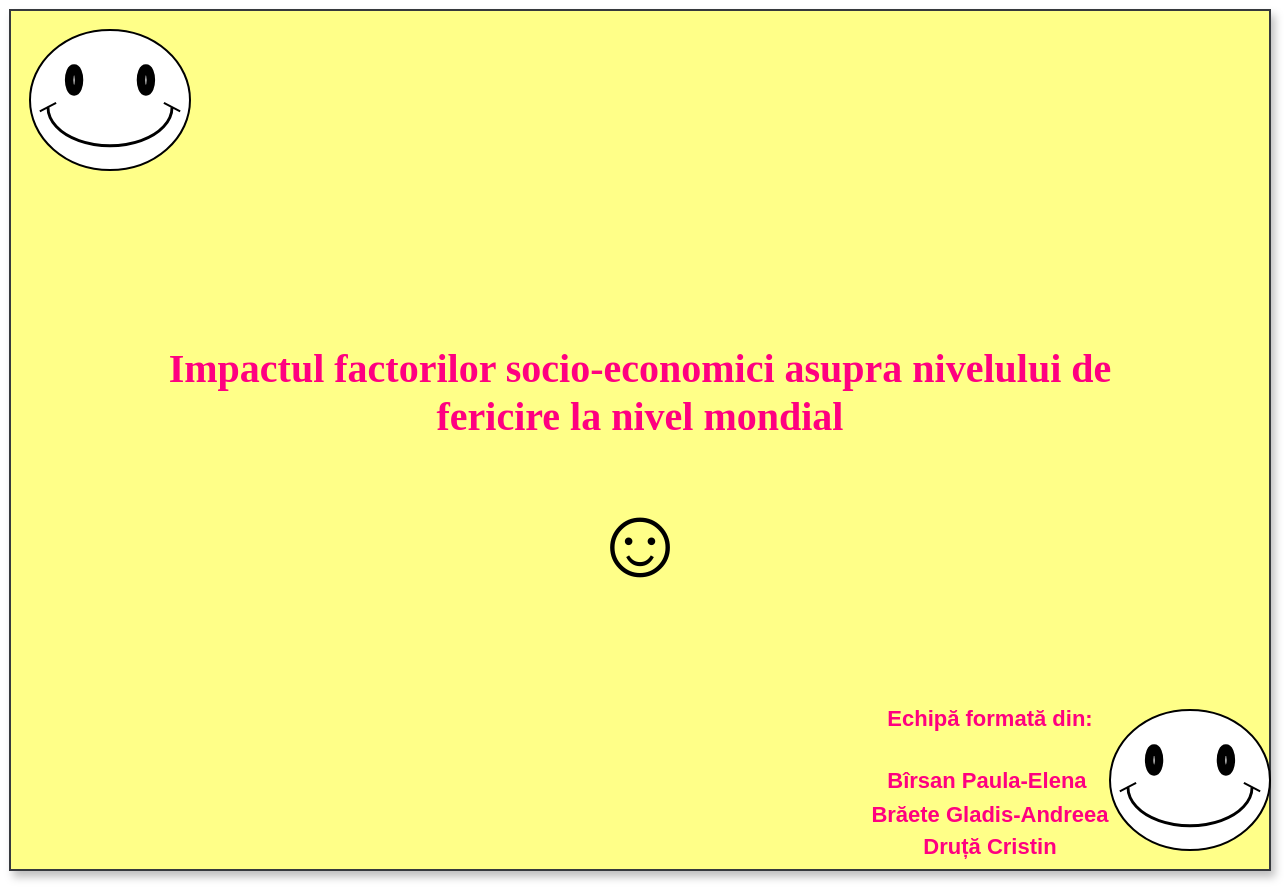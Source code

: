 <mxfile version="24.8.8">
  <diagram name="Page-1" id="Pv97HE3-5jCru6XMBd0A">
    <mxGraphModel dx="875" dy="464" grid="1" gridSize="10" guides="1" tooltips="1" connect="1" arrows="1" fold="1" page="1" pageScale="1" pageWidth="850" pageHeight="1100" math="0" shadow="0">
      <root>
        <mxCell id="0" />
        <mxCell id="1" parent="0" />
        <mxCell id="5dn2M41F9U7NWbhOmC-9-1" value="" style="rounded=0;whiteSpace=wrap;html=1;fillColor=#ffff88;strokeColor=#36393d;shadow=1;" parent="1" vertex="1">
          <mxGeometry x="130" y="100" width="630" height="430" as="geometry" />
        </mxCell>
        <mxCell id="PkmzNB2msEm_FVJANBXl-6" value="" style="verticalLabelPosition=bottom;verticalAlign=top;html=1;shape=mxgraph.basic.smiley" vertex="1" parent="1">
          <mxGeometry x="680" y="450" width="80" height="70" as="geometry" />
        </mxCell>
        <mxCell id="PkmzNB2msEm_FVJANBXl-1" value="&lt;h3&gt;&lt;font style=&quot;font-size: 11px;&quot; color=&quot;#ff0080&quot;&gt;Echipă formată din:&lt;/font&gt;&lt;/h3&gt;&lt;h3&gt;&lt;font style=&quot;font-size: 11px;&quot; color=&quot;#ff0080&quot;&gt;Bîrsan Paula-Elena&amp;nbsp;&lt;br&gt;Brăete Gladis-Andreea&lt;br&gt;Druță Cristin&lt;/font&gt;&lt;/h3&gt;" style="text;html=1;align=center;verticalAlign=middle;whiteSpace=wrap;rounded=0;" vertex="1" parent="1">
          <mxGeometry x="510" y="470" width="220" height="30" as="geometry" />
        </mxCell>
        <mxCell id="PkmzNB2msEm_FVJANBXl-2" value="" style="verticalLabelPosition=bottom;verticalAlign=top;html=1;shape=mxgraph.basic.smiley" vertex="1" parent="1">
          <mxGeometry x="140" y="110" width="80" height="70" as="geometry" />
        </mxCell>
        <mxCell id="PkmzNB2msEm_FVJANBXl-3" value="&lt;font face=&quot;Comic Sans MS&quot; color=&quot;#ff0080&quot; style=&quot;font-size: 20px;&quot;&gt;&lt;b&gt;Impactul factorilor socio-economici asupra nivelului de fericire la nivel mondial&lt;/b&gt;&lt;/font&gt;" style="text;html=1;align=center;verticalAlign=middle;whiteSpace=wrap;rounded=0;" vertex="1" parent="1">
          <mxGeometry x="195" y="270" width="500" height="40" as="geometry" />
        </mxCell>
        <mxCell id="PkmzNB2msEm_FVJANBXl-7" value="&lt;font style=&quot;font-size: 50px;&quot;&gt;☺️&lt;/font&gt;" style="text;html=1;align=center;verticalAlign=middle;whiteSpace=wrap;rounded=0;" vertex="1" parent="1">
          <mxGeometry x="415" y="350" width="60" height="30" as="geometry" />
        </mxCell>
      </root>
    </mxGraphModel>
  </diagram>
</mxfile>
